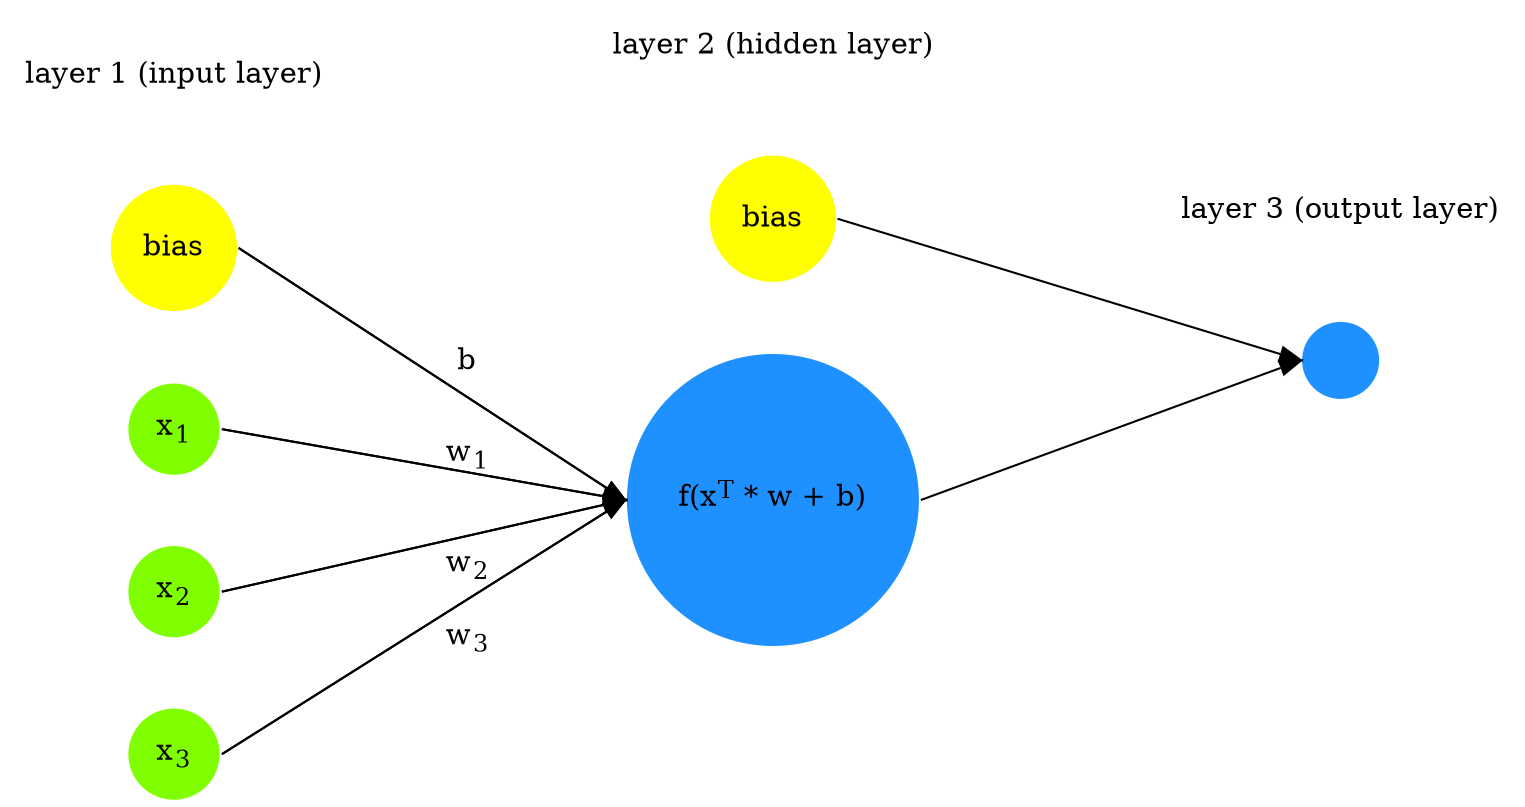 digraph G {
    rankdir = LR;
    splines=false;
    edge[style=invis];
    ranksep= 1.4;
    {
    node [shape=circle, color=yellow, style=filled, fillcolor=yellow];
    x0 [label=<bias>]; 
    a02 [label=<bias>]; 
    }
    {
    node [shape=circle, color=chartreuse, style=filled, fillcolor=chartreuse];
    x1 [label=<x<sub>1</sub>>];
    x2 [label=<x<sub>2</sub>>]; 
    x3 [label=<x<sub>3</sub>>];
}
{
    node [shape=circle, color=dodgerblue, style=filled, fillcolor=dodgerblue];
    a12 [label=<f(x<sup>T</sup> * w + b)>];
}
{
    node [shape=circle, color=dodgerblue, style=filled, fillcolor=dodgerblue];
    a13 [label=""];
}
    {
        rank=same;
        x0->x1->x2->x3;
    }
    {
        rank=same;
        a02->a12;
    }
    {
        rank=same;
        a13;
    }
    l0 [shape=plaintext, label="layer 1 (input layer)"];
    l0->x0;
    {rank=same; l0;x0};
    l1 [shape=plaintext, label="layer 2 (hidden layer)"];
    l1->a02;
    {rank=same; l1;a02};
    l2 [shape=plaintext, label="layer 3 (output layer)"];
    l2->a13;
    {rank=same; l2;a13};
    edge[style=solid, tailport=e, headport=w];
    {x0; x1; x2; x3} -> {a12};
    x0 -> a12 [label="b"];
    x1 -> a12 [label=<w<sub>1</sub>>];
    x2 -> a12 [label=<w<sub>2</sub>>];
    x3 -> a12 [label=<w<sub>3</sub>>];
    {a02;a12} -> {a13};
}